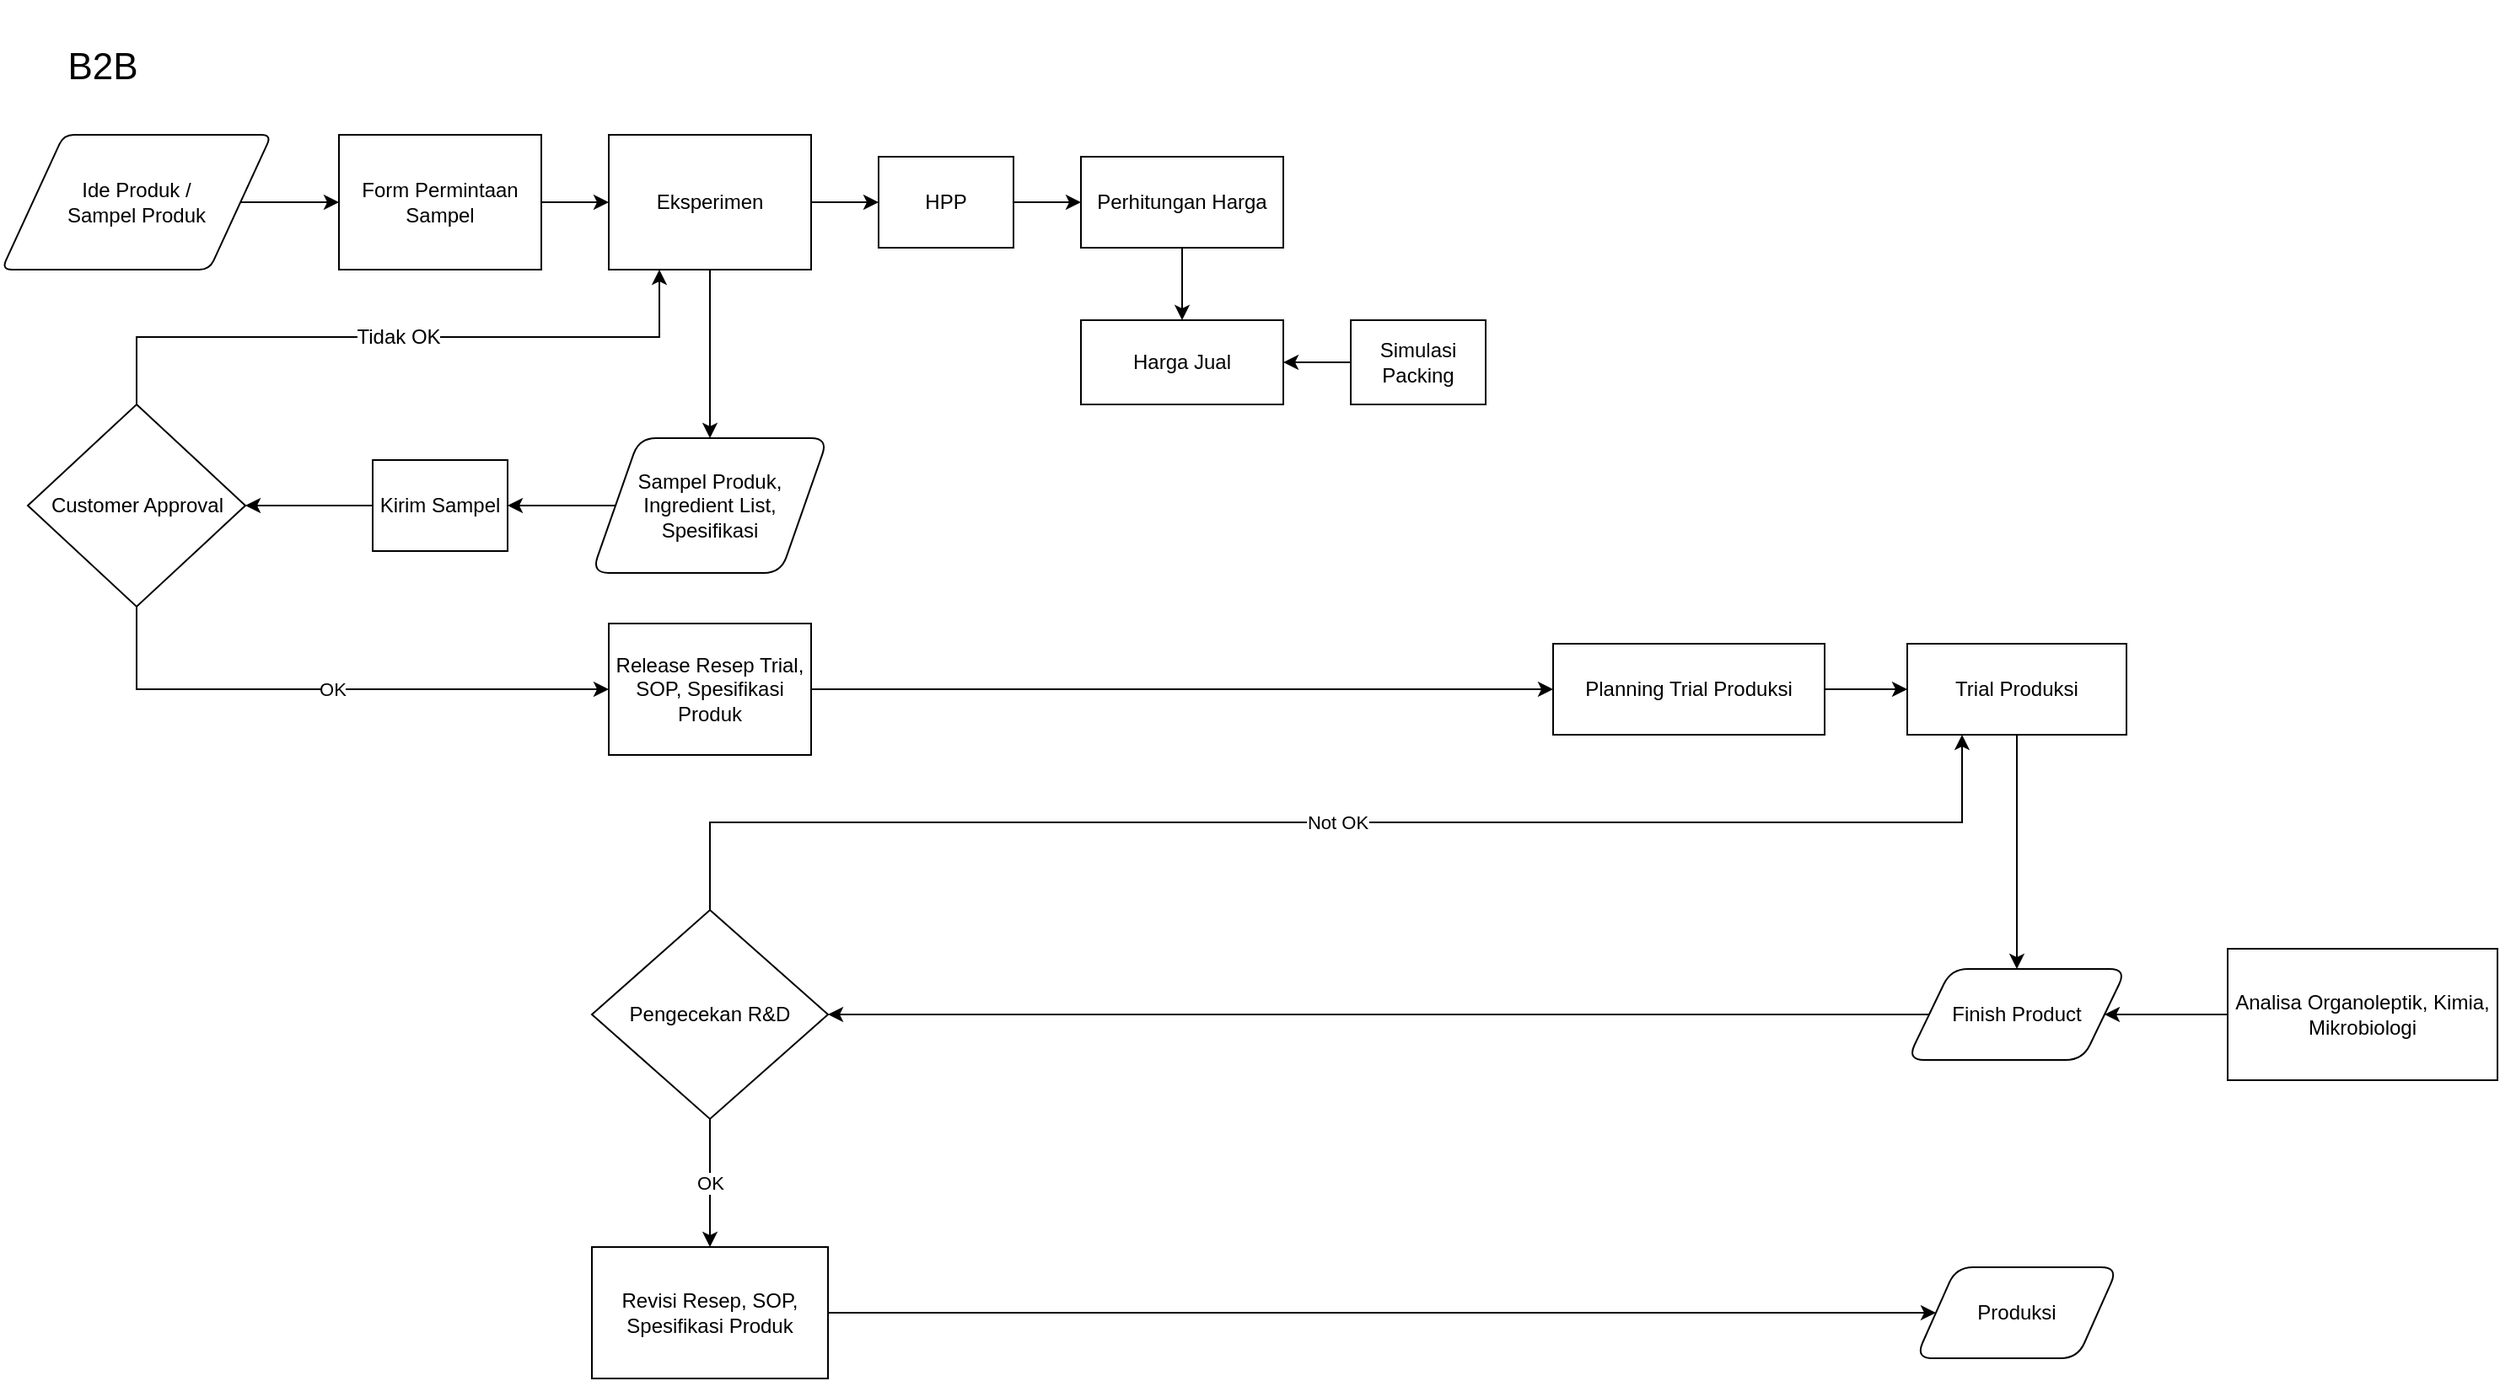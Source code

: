 <mxfile version="26.2.9" pages="2">
  <diagram name="B2B" id="JEkLsybQMh7TkXwGEb7z">
    <mxGraphModel dx="1627" dy="1158" grid="1" gridSize="10" guides="1" tooltips="1" connect="1" arrows="1" fold="1" page="1" pageScale="1" pageWidth="850" pageHeight="1100" math="0" shadow="0">
      <root>
        <mxCell id="0" />
        <mxCell id="1" parent="0" />
        <mxCell id="7P-PuD_ggh4ez_p3lZlP-15" style="edgeStyle=orthogonalEdgeStyle;rounded=0;orthogonalLoop=1;jettySize=auto;html=1;exitX=1;exitY=0.5;exitDx=0;exitDy=0;entryX=0;entryY=0.5;entryDx=0;entryDy=0;strokeWidth=1;" parent="1" source="6dXVv3c4vtzoXwTVIitz-65" target="7P-PuD_ggh4ez_p3lZlP-11" edge="1">
          <mxGeometry relative="1" as="geometry" />
        </mxCell>
        <mxCell id="6dXVv3c4vtzoXwTVIitz-65" value="Form Permintaan Sampel" style="whiteSpace=wrap;strokeWidth=1;" parent="1" vertex="1">
          <mxGeometry x="280" y="160" width="120" height="80" as="geometry" />
        </mxCell>
        <mxCell id="7P-PuD_ggh4ez_p3lZlP-19" value="" style="edgeStyle=orthogonalEdgeStyle;rounded=0;orthogonalLoop=1;jettySize=auto;html=1;strokeWidth=1;" parent="1" source="6dXVv3c4vtzoXwTVIitz-66" target="7P-PuD_ggh4ez_p3lZlP-17" edge="1">
          <mxGeometry relative="1" as="geometry" />
        </mxCell>
        <mxCell id="6dXVv3c4vtzoXwTVIitz-66" value="Sampel Produk, Ingredient List, Spesifikasi" style="shape=parallelogram;whiteSpace=wrap;strokeWidth=1;;perimeter=parallelogramPerimeter;rounded=1;" parent="1" vertex="1">
          <mxGeometry x="430" y="340" width="140" height="80" as="geometry" />
        </mxCell>
        <mxCell id="7P-PuD_ggh4ez_p3lZlP-21" value="" style="edgeStyle=orthogonalEdgeStyle;rounded=0;orthogonalLoop=1;jettySize=auto;html=1;strokeWidth=1;" parent="1" source="6dXVv3c4vtzoXwTVIitz-67" target="6dXVv3c4vtzoXwTVIitz-72" edge="1">
          <mxGeometry relative="1" as="geometry" />
        </mxCell>
        <mxCell id="6dXVv3c4vtzoXwTVIitz-67" value="HPP" style="whiteSpace=wrap;strokeWidth=1;" parent="1" vertex="1">
          <mxGeometry x="600" y="173" width="80" height="54" as="geometry" />
        </mxCell>
        <mxCell id="6dXVv3c4vtzoXwTVIitz-68" value="Customer Approval" style="rhombus;whiteSpace=wrap;strokeWidth=1;" parent="1" vertex="1">
          <mxGeometry x="95.5" y="320" width="129" height="120" as="geometry" />
        </mxCell>
        <mxCell id="7P-PuD_ggh4ez_p3lZlP-33" value="" style="edgeStyle=orthogonalEdgeStyle;rounded=0;orthogonalLoop=1;jettySize=auto;html=1;" parent="1" source="6dXVv3c4vtzoXwTVIitz-69" target="6dXVv3c4vtzoXwTVIitz-73" edge="1">
          <mxGeometry relative="1" as="geometry" />
        </mxCell>
        <mxCell id="6dXVv3c4vtzoXwTVIitz-69" value="Release Resep Trial, SOP, Spesifikasi Produk" style="whiteSpace=wrap;strokeWidth=1;" parent="1" vertex="1">
          <mxGeometry x="440" y="450" width="120" height="78" as="geometry" />
        </mxCell>
        <mxCell id="7P-PuD_ggh4ez_p3lZlP-44" style="edgeStyle=orthogonalEdgeStyle;rounded=0;orthogonalLoop=1;jettySize=auto;html=1;entryX=0;entryY=0.5;entryDx=0;entryDy=0;" parent="1" source="6dXVv3c4vtzoXwTVIitz-70" target="6dXVv3c4vtzoXwTVIitz-79" edge="1">
          <mxGeometry relative="1" as="geometry" />
        </mxCell>
        <mxCell id="6dXVv3c4vtzoXwTVIitz-70" value="Revisi Resep, SOP, Spesifikasi Produk" style="whiteSpace=wrap;strokeWidth=1;" parent="1" vertex="1">
          <mxGeometry x="430" y="820" width="140" height="78" as="geometry" />
        </mxCell>
        <mxCell id="6dXVv3c4vtzoXwTVIitz-71" value="Harga Jual" style="whiteSpace=wrap;strokeWidth=1;" parent="1" vertex="1">
          <mxGeometry x="720" y="270" width="120" height="50" as="geometry" />
        </mxCell>
        <mxCell id="7P-PuD_ggh4ez_p3lZlP-22" style="edgeStyle=orthogonalEdgeStyle;rounded=0;orthogonalLoop=1;jettySize=auto;html=1;entryX=0.5;entryY=0;entryDx=0;entryDy=0;strokeWidth=1;" parent="1" source="6dXVv3c4vtzoXwTVIitz-72" target="6dXVv3c4vtzoXwTVIitz-71" edge="1">
          <mxGeometry relative="1" as="geometry" />
        </mxCell>
        <mxCell id="6dXVv3c4vtzoXwTVIitz-72" value="Perhitungan Harga" style="whiteSpace=wrap;strokeWidth=1;" parent="1" vertex="1">
          <mxGeometry x="720" y="173" width="120" height="54" as="geometry" />
        </mxCell>
        <mxCell id="7P-PuD_ggh4ez_p3lZlP-34" value="" style="edgeStyle=orthogonalEdgeStyle;rounded=0;orthogonalLoop=1;jettySize=auto;html=1;" parent="1" source="6dXVv3c4vtzoXwTVIitz-73" target="6dXVv3c4vtzoXwTVIitz-74" edge="1">
          <mxGeometry relative="1" as="geometry" />
        </mxCell>
        <mxCell id="6dXVv3c4vtzoXwTVIitz-73" value="Planning Trial Produksi" style="whiteSpace=wrap;strokeWidth=1;" parent="1" vertex="1">
          <mxGeometry x="1000" y="462" width="161" height="54" as="geometry" />
        </mxCell>
        <mxCell id="7P-PuD_ggh4ez_p3lZlP-36" value="" style="edgeStyle=orthogonalEdgeStyle;rounded=0;orthogonalLoop=1;jettySize=auto;html=1;" parent="1" source="6dXVv3c4vtzoXwTVIitz-74" target="6dXVv3c4vtzoXwTVIitz-76" edge="1">
          <mxGeometry relative="1" as="geometry" />
        </mxCell>
        <mxCell id="6dXVv3c4vtzoXwTVIitz-74" value="Trial Produksi" style="whiteSpace=wrap;strokeWidth=1;" parent="1" vertex="1">
          <mxGeometry x="1210" y="462" width="130" height="54" as="geometry" />
        </mxCell>
        <mxCell id="7P-PuD_ggh4ez_p3lZlP-23" value="" style="edgeStyle=orthogonalEdgeStyle;rounded=0;orthogonalLoop=1;jettySize=auto;html=1;strokeWidth=1;" parent="1" source="6dXVv3c4vtzoXwTVIitz-75" target="6dXVv3c4vtzoXwTVIitz-71" edge="1">
          <mxGeometry relative="1" as="geometry" />
        </mxCell>
        <mxCell id="6dXVv3c4vtzoXwTVIitz-75" value="Simulasi Packing" style="whiteSpace=wrap;strokeWidth=1;" parent="1" vertex="1">
          <mxGeometry x="880" y="270" width="80" height="50" as="geometry" />
        </mxCell>
        <mxCell id="7P-PuD_ggh4ez_p3lZlP-38" style="edgeStyle=orthogonalEdgeStyle;rounded=0;orthogonalLoop=1;jettySize=auto;html=1;exitX=0;exitY=0.5;exitDx=0;exitDy=0;entryX=1;entryY=0.5;entryDx=0;entryDy=0;" parent="1" source="6dXVv3c4vtzoXwTVIitz-76" target="6dXVv3c4vtzoXwTVIitz-77" edge="1">
          <mxGeometry relative="1" as="geometry" />
        </mxCell>
        <mxCell id="6dXVv3c4vtzoXwTVIitz-76" value="Finish Product" style="shape=parallelogram;whiteSpace=wrap;strokeWidth=1;;perimeter=parallelogramPerimeter;rounded=1;" parent="1" vertex="1">
          <mxGeometry x="1210" y="655" width="130" height="54" as="geometry" />
        </mxCell>
        <mxCell id="6dXVv3c4vtzoXwTVIitz-77" value="Pengecekan R&amp;D" style="rhombus;whiteSpace=wrap;strokeWidth=1;" parent="1" vertex="1">
          <mxGeometry x="430" y="620" width="140" height="124" as="geometry" />
        </mxCell>
        <mxCell id="7P-PuD_ggh4ez_p3lZlP-37" style="edgeStyle=orthogonalEdgeStyle;rounded=0;orthogonalLoop=1;jettySize=auto;html=1;entryX=1;entryY=0.5;entryDx=0;entryDy=0;" parent="1" source="6dXVv3c4vtzoXwTVIitz-78" target="6dXVv3c4vtzoXwTVIitz-76" edge="1">
          <mxGeometry relative="1" as="geometry" />
        </mxCell>
        <mxCell id="6dXVv3c4vtzoXwTVIitz-78" value="Analisa Organoleptik, Kimia, Mikrobiologi" style="whiteSpace=wrap;strokeWidth=1;" parent="1" vertex="1">
          <mxGeometry x="1400" y="643" width="160" height="78" as="geometry" />
        </mxCell>
        <mxCell id="6dXVv3c4vtzoXwTVIitz-79" value="Produksi" style="shape=parallelogram;whiteSpace=wrap;strokeWidth=1;;perimeter=parallelogramPerimeter;rounded=1;" parent="1" vertex="1">
          <mxGeometry x="1215" y="832" width="120" height="54" as="geometry" />
        </mxCell>
        <mxCell id="7P-PuD_ggh4ez_p3lZlP-9" value="&lt;font style=&quot;font-size: 22px;&quot;&gt;B2B&lt;/font&gt;" style="text;html=1;align=center;verticalAlign=middle;whiteSpace=wrap;rounded=0;strokeWidth=1;" parent="1" vertex="1">
          <mxGeometry x="80" y="80" width="120" height="80" as="geometry" />
        </mxCell>
        <mxCell id="7P-PuD_ggh4ez_p3lZlP-16" style="edgeStyle=orthogonalEdgeStyle;rounded=0;orthogonalLoop=1;jettySize=auto;html=1;exitX=1;exitY=0.5;exitDx=0;exitDy=0;entryX=0;entryY=0.5;entryDx=0;entryDy=0;strokeWidth=1;" parent="1" source="7P-PuD_ggh4ez_p3lZlP-11" target="6dXVv3c4vtzoXwTVIitz-67" edge="1">
          <mxGeometry relative="1" as="geometry" />
        </mxCell>
        <mxCell id="7P-PuD_ggh4ez_p3lZlP-18" value="" style="edgeStyle=orthogonalEdgeStyle;rounded=0;orthogonalLoop=1;jettySize=auto;html=1;strokeWidth=1;" parent="1" source="7P-PuD_ggh4ez_p3lZlP-11" target="6dXVv3c4vtzoXwTVIitz-66" edge="1">
          <mxGeometry relative="1" as="geometry" />
        </mxCell>
        <mxCell id="7P-PuD_ggh4ez_p3lZlP-11" value="Eksperimen" style="whiteSpace=wrap;strokeWidth=1;" parent="1" vertex="1">
          <mxGeometry x="440" y="160" width="120" height="80" as="geometry" />
        </mxCell>
        <mxCell id="7P-PuD_ggh4ez_p3lZlP-14" style="edgeStyle=orthogonalEdgeStyle;rounded=0;orthogonalLoop=1;jettySize=auto;html=1;exitX=1;exitY=0.5;exitDx=0;exitDy=0;entryX=0;entryY=0.5;entryDx=0;entryDy=0;strokeWidth=1;" parent="1" source="7P-PuD_ggh4ez_p3lZlP-13" target="6dXVv3c4vtzoXwTVIitz-65" edge="1">
          <mxGeometry relative="1" as="geometry" />
        </mxCell>
        <mxCell id="7P-PuD_ggh4ez_p3lZlP-13" value="Ide Produk /&lt;br style=&quot;padding: 0px; margin: 0px;&quot;&gt;Sampel Produk" style="shape=parallelogram;html=1;strokeWidth=1;perimeter=parallelogramPerimeter;whiteSpace=wrap;rounded=1;arcSize=12;size=0.23;" parent="1" vertex="1">
          <mxGeometry x="80" y="160" width="160" height="80" as="geometry" />
        </mxCell>
        <mxCell id="7P-PuD_ggh4ez_p3lZlP-25" value="" style="edgeStyle=orthogonalEdgeStyle;rounded=0;orthogonalLoop=1;jettySize=auto;html=1;strokeWidth=1;" parent="1" source="7P-PuD_ggh4ez_p3lZlP-17" target="6dXVv3c4vtzoXwTVIitz-68" edge="1">
          <mxGeometry relative="1" as="geometry" />
        </mxCell>
        <mxCell id="7P-PuD_ggh4ez_p3lZlP-17" value="Kirim Sampel" style="whiteSpace=wrap;strokeWidth=1;" parent="1" vertex="1">
          <mxGeometry x="300" y="353" width="80" height="54" as="geometry" />
        </mxCell>
        <mxCell id="7P-PuD_ggh4ez_p3lZlP-27" value="" style="endArrow=classic;html=1;rounded=0;exitX=0.5;exitY=0;exitDx=0;exitDy=0;entryX=0.25;entryY=1;entryDx=0;entryDy=0;edgeStyle=orthogonalEdgeStyle;" parent="1" source="6dXVv3c4vtzoXwTVIitz-68" target="7P-PuD_ggh4ez_p3lZlP-11" edge="1">
          <mxGeometry relative="1" as="geometry">
            <mxPoint x="340" y="420" as="sourcePoint" />
            <mxPoint x="440" y="420" as="targetPoint" />
          </mxGeometry>
        </mxCell>
        <mxCell id="7P-PuD_ggh4ez_p3lZlP-28" value="&lt;font style=&quot;font-size: 12px;&quot;&gt;Tidak OK&lt;/font&gt;" style="edgeLabel;resizable=0;html=1;;align=center;verticalAlign=middle;" parent="7P-PuD_ggh4ez_p3lZlP-27" connectable="0" vertex="1">
          <mxGeometry relative="1" as="geometry" />
        </mxCell>
        <mxCell id="7P-PuD_ggh4ez_p3lZlP-31" value="" style="endArrow=classic;html=1;rounded=0;exitX=0.5;exitY=1;exitDx=0;exitDy=0;entryX=0;entryY=0.5;entryDx=0;entryDy=0;edgeStyle=orthogonalEdgeStyle;" parent="1" source="6dXVv3c4vtzoXwTVIitz-68" target="6dXVv3c4vtzoXwTVIitz-69" edge="1">
          <mxGeometry relative="1" as="geometry">
            <mxPoint x="240" y="520" as="sourcePoint" />
            <mxPoint x="340" y="520" as="targetPoint" />
          </mxGeometry>
        </mxCell>
        <mxCell id="7P-PuD_ggh4ez_p3lZlP-32" value="OK" style="edgeLabel;resizable=0;html=1;;align=center;verticalAlign=middle;" parent="7P-PuD_ggh4ez_p3lZlP-31" connectable="0" vertex="1">
          <mxGeometry relative="1" as="geometry" />
        </mxCell>
        <mxCell id="7P-PuD_ggh4ez_p3lZlP-40" value="" style="endArrow=classic;html=1;rounded=0;exitX=0.5;exitY=0;exitDx=0;exitDy=0;entryX=0.25;entryY=1;entryDx=0;entryDy=0;edgeStyle=orthogonalEdgeStyle;" parent="1" source="6dXVv3c4vtzoXwTVIitz-77" target="6dXVv3c4vtzoXwTVIitz-74" edge="1">
          <mxGeometry relative="1" as="geometry">
            <mxPoint x="520" y="639" as="sourcePoint" />
            <mxPoint x="620" y="639" as="targetPoint" />
          </mxGeometry>
        </mxCell>
        <mxCell id="7P-PuD_ggh4ez_p3lZlP-41" value="Not OK" style="edgeLabel;resizable=0;html=1;;align=center;verticalAlign=middle;" parent="7P-PuD_ggh4ez_p3lZlP-40" connectable="0" vertex="1">
          <mxGeometry relative="1" as="geometry" />
        </mxCell>
        <mxCell id="7P-PuD_ggh4ez_p3lZlP-42" value="" style="endArrow=classic;html=1;rounded=0;exitX=0.5;exitY=1;exitDx=0;exitDy=0;entryX=0.5;entryY=0;entryDx=0;entryDy=0;edgeStyle=orthogonalEdgeStyle;" parent="1" source="6dXVv3c4vtzoXwTVIitz-77" target="6dXVv3c4vtzoXwTVIitz-70" edge="1">
          <mxGeometry relative="1" as="geometry">
            <mxPoint x="510" y="630" as="sourcePoint" />
            <mxPoint x="892" y="526" as="targetPoint" />
          </mxGeometry>
        </mxCell>
        <mxCell id="7P-PuD_ggh4ez_p3lZlP-43" value="OK" style="edgeLabel;resizable=0;html=1;;align=center;verticalAlign=middle;" parent="7P-PuD_ggh4ez_p3lZlP-42" connectable="0" vertex="1">
          <mxGeometry relative="1" as="geometry" />
        </mxCell>
      </root>
    </mxGraphModel>
  </diagram>
  <diagram id="kRa8trD-v3fmMsIPlbA_" name="Retail">
    <mxGraphModel dx="1252" dy="1991" grid="1" gridSize="10" guides="1" tooltips="1" connect="1" arrows="1" fold="1" page="1" pageScale="1" pageWidth="850" pageHeight="1100" math="0" shadow="0">
      <root>
        <mxCell id="0" />
        <mxCell id="1" parent="0" />
        <mxCell id="4vFQ3Yj_bcNBiSL9R1Zc-2" style="edgeStyle=orthogonalEdgeStyle;rounded=0;orthogonalLoop=1;jettySize=auto;html=1;exitX=1;exitY=0.5;exitDx=0;exitDy=0;entryX=0.5;entryY=0;entryDx=0;entryDy=0;" parent="1" source="PY8R-ZKz-KD9S2yWT6X2-1" target="PY8R-ZKz-KD9S2yWT6X2-3" edge="1">
          <mxGeometry relative="1" as="geometry" />
        </mxCell>
        <mxCell id="PY8R-ZKz-KD9S2yWT6X2-1" value="Ide Produk" style="shape=parallelogram;whiteSpace=wrap;strokeWidth=1;;perimeter=parallelogramPerimeter;rounded=1;" parent="1" vertex="1">
          <mxGeometry x="20" y="40" width="140" height="60" as="geometry" />
        </mxCell>
        <mxCell id="4vFQ3Yj_bcNBiSL9R1Zc-3" style="edgeStyle=orthogonalEdgeStyle;rounded=0;orthogonalLoop=1;jettySize=auto;html=1;exitX=1;exitY=0.5;exitDx=0;exitDy=0;entryX=0;entryY=0.5;entryDx=0;entryDy=0;" parent="1" source="PY8R-ZKz-KD9S2yWT6X2-2" target="PY8R-ZKz-KD9S2yWT6X2-3" edge="1">
          <mxGeometry relative="1" as="geometry" />
        </mxCell>
        <mxCell id="PY8R-ZKz-KD9S2yWT6X2-2" value="Ide Produk, Nama Kompetitor, Target Harga" style="whiteSpace=wrap;strokeWidth=1;" parent="1" vertex="1">
          <mxGeometry x="160" y="120" width="140" height="80" as="geometry" />
        </mxCell>
        <mxCell id="4vFQ3Yj_bcNBiSL9R1Zc-4" value="" style="edgeStyle=orthogonalEdgeStyle;rounded=0;orthogonalLoop=1;jettySize=auto;html=1;" parent="1" source="PY8R-ZKz-KD9S2yWT6X2-3" target="PY8R-ZKz-KD9S2yWT6X2-4" edge="1">
          <mxGeometry relative="1" as="geometry" />
        </mxCell>
        <mxCell id="PY8R-ZKz-KD9S2yWT6X2-3" value="Eksperimen" style="whiteSpace=wrap;strokeWidth=1;" parent="1" vertex="1">
          <mxGeometry x="360" y="130" width="130" height="60" as="geometry" />
        </mxCell>
        <mxCell id="2B4umqTqCLnp9eJ6xt5X-3" value="" style="edgeStyle=orthogonalEdgeStyle;rounded=0;orthogonalLoop=1;jettySize=auto;html=1;" parent="1" source="PY8R-ZKz-KD9S2yWT6X2-4" target="PY8R-ZKz-KD9S2yWT6X2-5" edge="1">
          <mxGeometry relative="1" as="geometry" />
        </mxCell>
        <mxCell id="PY8R-ZKz-KD9S2yWT6X2-4" value="Sampel" style="shape=parallelogram;whiteSpace=wrap;strokeWidth=1;;perimeter=parallelogramPerimeter;rounded=1;" parent="1" vertex="1">
          <mxGeometry x="370" y="221" width="110" height="50" as="geometry" />
        </mxCell>
        <mxCell id="PY8R-ZKz-KD9S2yWT6X2-5" value="Panel Test R&amp;D" style="rhombus;whiteSpace=wrap;strokeWidth=1;" parent="1" vertex="1">
          <mxGeometry x="372" y="300" width="107" height="100" as="geometry" />
        </mxCell>
        <mxCell id="2B4umqTqCLnp9eJ6xt5X-28" style="edgeStyle=orthogonalEdgeStyle;rounded=0;orthogonalLoop=1;jettySize=auto;html=1;exitX=1;exitY=0.5;exitDx=0;exitDy=0;entryX=0;entryY=0.5;entryDx=0;entryDy=0;" parent="1" source="PY8R-ZKz-KD9S2yWT6X2-6" target="PY8R-ZKz-KD9S2yWT6X2-10" edge="1">
          <mxGeometry relative="1" as="geometry" />
        </mxCell>
        <mxCell id="PY8R-ZKz-KD9S2yWT6X2-6" value="Release Resep Trial, SOP, Spesifikasi Produk" style="whiteSpace=wrap;strokeWidth=1;" parent="1" vertex="1">
          <mxGeometry x="355.75" y="1140" width="149.5" height="78" as="geometry" />
        </mxCell>
        <mxCell id="PY8R-ZKz-KD9S2yWT6X2-7" value="Harga Jual" style="shape=parallelogram;whiteSpace=wrap;strokeWidth=1;;perimeter=parallelogramPerimeter;rounded=1;" parent="1" vertex="1">
          <mxGeometry x="547" y="1240" width="136" height="54" as="geometry" />
        </mxCell>
        <mxCell id="2B4umqTqCLnp9eJ6xt5X-41" style="edgeStyle=orthogonalEdgeStyle;rounded=0;orthogonalLoop=1;jettySize=auto;html=1;exitX=1;exitY=0.5;exitDx=0;exitDy=0;entryX=0;entryY=0.5;entryDx=0;entryDy=0;" parent="1" source="PY8R-ZKz-KD9S2yWT6X2-8" target="PY8R-ZKz-KD9S2yWT6X2-16" edge="1">
          <mxGeometry relative="1" as="geometry" />
        </mxCell>
        <mxCell id="PY8R-ZKz-KD9S2yWT6X2-8" value="Revisi Resep, SOP, Spesifikasi Produk" style="whiteSpace=wrap;strokeWidth=1;" parent="1" vertex="1">
          <mxGeometry x="320.5" y="1510" width="220" height="70" as="geometry" />
        </mxCell>
        <mxCell id="2B4umqTqCLnp9eJ6xt5X-25" value="" style="edgeStyle=orthogonalEdgeStyle;rounded=0;orthogonalLoop=1;jettySize=auto;html=1;" parent="1" source="PY8R-ZKz-KD9S2yWT6X2-9" target="PY8R-ZKz-KD9S2yWT6X2-7" edge="1">
          <mxGeometry relative="1" as="geometry" />
        </mxCell>
        <mxCell id="PY8R-ZKz-KD9S2yWT6X2-9" value="Perhitungan Harga" style="whiteSpace=wrap;strokeWidth=1;" parent="1" vertex="1">
          <mxGeometry x="550" y="1043" width="130" height="60" as="geometry" />
        </mxCell>
        <mxCell id="2B4umqTqCLnp9eJ6xt5X-29" style="edgeStyle=orthogonalEdgeStyle;rounded=0;orthogonalLoop=1;jettySize=auto;html=1;exitX=1;exitY=0.5;exitDx=0;exitDy=0;entryX=0;entryY=0.5;entryDx=0;entryDy=0;" parent="1" source="PY8R-ZKz-KD9S2yWT6X2-10" target="PY8R-ZKz-KD9S2yWT6X2-11" edge="1">
          <mxGeometry relative="1" as="geometry" />
        </mxCell>
        <mxCell id="PY8R-ZKz-KD9S2yWT6X2-10" value="Planning Trial Produksi" style="whiteSpace=wrap;strokeWidth=1;" parent="1" vertex="1">
          <mxGeometry x="768.5" y="1149" width="120" height="60" as="geometry" />
        </mxCell>
        <mxCell id="2B4umqTqCLnp9eJ6xt5X-30" style="edgeStyle=orthogonalEdgeStyle;rounded=0;orthogonalLoop=1;jettySize=auto;html=1;exitX=0.5;exitY=1;exitDx=0;exitDy=0;entryX=0.5;entryY=0;entryDx=0;entryDy=0;" parent="1" source="PY8R-ZKz-KD9S2yWT6X2-11" target="PY8R-ZKz-KD9S2yWT6X2-13" edge="1">
          <mxGeometry relative="1" as="geometry" />
        </mxCell>
        <mxCell id="PY8R-ZKz-KD9S2yWT6X2-11" value="Trial Produksi" style="whiteSpace=wrap;strokeWidth=1;" parent="1" vertex="1">
          <mxGeometry x="955.5" y="1149" width="150" height="60" as="geometry" />
        </mxCell>
        <mxCell id="2B4umqTqCLnp9eJ6xt5X-26" style="edgeStyle=orthogonalEdgeStyle;rounded=0;orthogonalLoop=1;jettySize=auto;html=1;entryX=1;entryY=0.5;entryDx=0;entryDy=0;" parent="1" source="PY8R-ZKz-KD9S2yWT6X2-12" target="PY8R-ZKz-KD9S2yWT6X2-7" edge="1">
          <mxGeometry relative="1" as="geometry" />
        </mxCell>
        <mxCell id="PY8R-ZKz-KD9S2yWT6X2-12" value="Simulasi Packing" style="whiteSpace=wrap;strokeWidth=1;" parent="1" vertex="1">
          <mxGeometry x="760" y="1240" width="137" height="54" as="geometry" />
        </mxCell>
        <mxCell id="2B4umqTqCLnp9eJ6xt5X-31" style="edgeStyle=orthogonalEdgeStyle;rounded=0;orthogonalLoop=1;jettySize=auto;html=1;exitX=0;exitY=0.5;exitDx=0;exitDy=0;entryX=1;entryY=0.5;entryDx=0;entryDy=0;" parent="1" source="PY8R-ZKz-KD9S2yWT6X2-13" target="PY8R-ZKz-KD9S2yWT6X2-14" edge="1">
          <mxGeometry relative="1" as="geometry" />
        </mxCell>
        <mxCell id="PY8R-ZKz-KD9S2yWT6X2-13" value="Finish Product" style="shape=parallelogram;whiteSpace=wrap;strokeWidth=1;;perimeter=parallelogramPerimeter;rounded=1;" parent="1" vertex="1">
          <mxGeometry x="950" y="1373" width="161" height="54" as="geometry" />
        </mxCell>
        <mxCell id="PY8R-ZKz-KD9S2yWT6X2-14" value="Pengecekan R&amp;D" style="rhombus;whiteSpace=wrap;strokeWidth=1;" parent="1" vertex="1">
          <mxGeometry x="340.5" y="1340" width="180" height="120" as="geometry" />
        </mxCell>
        <mxCell id="PY8R-ZKz-KD9S2yWT6X2-15" value="Analisa SH Internal" style="whiteSpace=wrap;strokeWidth=1;" parent="1" vertex="1">
          <mxGeometry x="320.5" y="1610" width="220" height="70" as="geometry" />
        </mxCell>
        <mxCell id="2B4umqTqCLnp9eJ6xt5X-38" style="edgeStyle=orthogonalEdgeStyle;rounded=0;orthogonalLoop=1;jettySize=auto;html=1;exitX=0.5;exitY=1;exitDx=0;exitDy=0;entryX=1;entryY=0.5;entryDx=0;entryDy=0;" parent="1" source="PY8R-ZKz-KD9S2yWT6X2-16" target="PY8R-ZKz-KD9S2yWT6X2-15" edge="1">
          <mxGeometry relative="1" as="geometry" />
        </mxCell>
        <mxCell id="2B4umqTqCLnp9eJ6xt5X-39" style="edgeStyle=orthogonalEdgeStyle;rounded=0;orthogonalLoop=1;jettySize=auto;html=1;exitX=0.5;exitY=1;exitDx=0;exitDy=0;entryX=0;entryY=0.5;entryDx=0;entryDy=0;" parent="1" source="PY8R-ZKz-KD9S2yWT6X2-16" target="PY8R-ZKz-KD9S2yWT6X2-22" edge="1">
          <mxGeometry relative="1" as="geometry" />
        </mxCell>
        <mxCell id="2B4umqTqCLnp9eJ6xt5X-40" style="edgeStyle=orthogonalEdgeStyle;rounded=0;orthogonalLoop=1;jettySize=auto;html=1;exitX=1;exitY=0.5;exitDx=0;exitDy=0;entryX=0;entryY=0.5;entryDx=0;entryDy=0;" parent="1" source="PY8R-ZKz-KD9S2yWT6X2-16" target="PY8R-ZKz-KD9S2yWT6X2-23" edge="1">
          <mxGeometry relative="1" as="geometry" />
        </mxCell>
        <mxCell id="PY8R-ZKz-KD9S2yWT6X2-16" value="Produksi" style="shape=parallelogram;whiteSpace=wrap;strokeWidth=1;;perimeter=parallelogramPerimeter;rounded=1;" parent="1" vertex="1">
          <mxGeometry x="970.5" y="1518" width="120" height="54" as="geometry" />
        </mxCell>
        <mxCell id="2B4umqTqCLnp9eJ6xt5X-9" style="edgeStyle=orthogonalEdgeStyle;rounded=0;orthogonalLoop=1;jettySize=auto;html=1;entryX=0.5;entryY=0;entryDx=0;entryDy=0;" parent="1" source="PY8R-ZKz-KD9S2yWT6X2-17" target="2B4umqTqCLnp9eJ6xt5X-5" edge="1">
          <mxGeometry relative="1" as="geometry" />
        </mxCell>
        <mxCell id="PY8R-ZKz-KD9S2yWT6X2-17" value="Perbanyakan Sampel untuk" style="shape=hexagon;perimeter=hexagonPerimeter2;whiteSpace=wrap;html=1;fixedSize=1;" parent="1" vertex="1">
          <mxGeometry x="340.5" y="440" width="170" height="42" as="geometry" />
        </mxCell>
        <mxCell id="2B4umqTqCLnp9eJ6xt5X-18" style="edgeStyle=orthogonalEdgeStyle;rounded=0;orthogonalLoop=1;jettySize=auto;html=1;entryX=0;entryY=0.5;entryDx=0;entryDy=0;" parent="1" source="PY8R-ZKz-KD9S2yWT6X2-18" target="2B4umqTqCLnp9eJ6xt5X-16" edge="1">
          <mxGeometry relative="1" as="geometry" />
        </mxCell>
        <mxCell id="2B4umqTqCLnp9eJ6xt5X-20" style="edgeStyle=orthogonalEdgeStyle;rounded=0;orthogonalLoop=1;jettySize=auto;html=1;exitX=0.5;exitY=1;exitDx=0;exitDy=0;entryX=0.5;entryY=0;entryDx=0;entryDy=0;" parent="1" source="PY8R-ZKz-KD9S2yWT6X2-18" target="2B4umqTqCLnp9eJ6xt5X-19" edge="1">
          <mxGeometry relative="1" as="geometry" />
        </mxCell>
        <mxCell id="PY8R-ZKz-KD9S2yWT6X2-18" value="Submit Ingredient List dan Dokumen Pendukung" style="whiteSpace=wrap;strokeWidth=1;" parent="1" vertex="1">
          <mxGeometry x="340" y="690" width="170" height="80" as="geometry" />
        </mxCell>
        <mxCell id="2B4umqTqCLnp9eJ6xt5X-24" value="" style="edgeStyle=orthogonalEdgeStyle;rounded=0;orthogonalLoop=1;jettySize=auto;html=1;" parent="1" source="PY8R-ZKz-KD9S2yWT6X2-19" target="PY8R-ZKz-KD9S2yWT6X2-9" edge="1">
          <mxGeometry relative="1" as="geometry" />
        </mxCell>
        <mxCell id="2B4umqTqCLnp9eJ6xt5X-27" style="edgeStyle=orthogonalEdgeStyle;rounded=0;orthogonalLoop=1;jettySize=auto;html=1;entryX=0.5;entryY=0;entryDx=0;entryDy=0;" parent="1" source="PY8R-ZKz-KD9S2yWT6X2-19" target="PY8R-ZKz-KD9S2yWT6X2-6" edge="1">
          <mxGeometry relative="1" as="geometry" />
        </mxCell>
        <mxCell id="PY8R-ZKz-KD9S2yWT6X2-19" value="Submit HPP" style="whiteSpace=wrap;strokeWidth=1;" parent="1" vertex="1">
          <mxGeometry x="370" y="1046" width="121" height="54" as="geometry" />
        </mxCell>
        <mxCell id="PY8R-ZKz-KD9S2yWT6X2-22" value="Analisa SH Mbrio" style="whiteSpace=wrap;strokeWidth=1;" parent="1" vertex="1">
          <mxGeometry x="1167.5" y="1618" width="130" height="54" as="geometry" />
        </mxCell>
        <mxCell id="PY8R-ZKz-KD9S2yWT6X2-23" value="Analisa Organoleptik, Kimia dan Mikrobiologi" style="whiteSpace=wrap;strokeWidth=1;" parent="1" vertex="1">
          <mxGeometry x="1160" y="1518" width="145" height="54" as="geometry" />
        </mxCell>
        <mxCell id="2B4umqTqCLnp9eJ6xt5X-22" style="edgeStyle=orthogonalEdgeStyle;rounded=0;orthogonalLoop=1;jettySize=auto;html=1;entryX=0;entryY=0.5;entryDx=0;entryDy=0;" parent="1" source="PY8R-ZKz-KD9S2yWT6X2-24" target="PY8R-ZKz-KD9S2yWT6X2-25" edge="1">
          <mxGeometry relative="1" as="geometry" />
        </mxCell>
        <mxCell id="PY8R-ZKz-KD9S2yWT6X2-24" value="Persiapan Foto Produk" style="shape=hexagon;perimeter=hexagonPerimeter2;whiteSpace=wrap;html=1;fixedSize=1;" parent="1" vertex="1">
          <mxGeometry x="350.5" y="930" width="160" height="70" as="geometry" />
        </mxCell>
        <mxCell id="2B4umqTqCLnp9eJ6xt5X-23" style="edgeStyle=orthogonalEdgeStyle;rounded=0;orthogonalLoop=1;jettySize=auto;html=1;exitX=1;exitY=0.5;exitDx=0;exitDy=0;entryX=0.5;entryY=1;entryDx=0;entryDy=0;" parent="1" source="PY8R-ZKz-KD9S2yWT6X2-25" target="2B4umqTqCLnp9eJ6xt5X-19" edge="1">
          <mxGeometry relative="1" as="geometry" />
        </mxCell>
        <mxCell id="PY8R-ZKz-KD9S2yWT6X2-25" value="Foto Produk dan Desain Packaging" style="whiteSpace=wrap;strokeWidth=1;" parent="1" vertex="1">
          <mxGeometry x="680" y="925" width="120" height="80" as="geometry" />
        </mxCell>
        <mxCell id="Z4BoJ_7eN54kK6_HwAQs-1" value="&lt;font style=&quot;font-size: 22px;&quot;&gt;Retail&lt;/font&gt;" style="text;html=1;align=center;verticalAlign=middle;whiteSpace=wrap;rounded=0;strokeWidth=1;" parent="1" vertex="1">
          <mxGeometry y="-80" width="120" height="80" as="geometry" />
        </mxCell>
        <mxCell id="2B4umqTqCLnp9eJ6xt5X-1" value="" style="endArrow=classic;html=1;rounded=0;exitX=0;exitY=0.5;exitDx=0;exitDy=0;entryX=0;entryY=0.5;entryDx=0;entryDy=0;edgeStyle=orthogonalEdgeStyle;" parent="1" source="PY8R-ZKz-KD9S2yWT6X2-5" target="PY8R-ZKz-KD9S2yWT6X2-3" edge="1">
          <mxGeometry relative="1" as="geometry">
            <mxPoint x="290" y="320" as="sourcePoint" />
            <mxPoint x="390" y="320" as="targetPoint" />
            <Array as="points">
              <mxPoint x="330" y="350" />
              <mxPoint x="330" y="160" />
            </Array>
          </mxGeometry>
        </mxCell>
        <mxCell id="2B4umqTqCLnp9eJ6xt5X-2" value="Tidak OK" style="edgeLabel;resizable=0;html=1;;align=center;verticalAlign=middle;" parent="2B4umqTqCLnp9eJ6xt5X-1" connectable="0" vertex="1">
          <mxGeometry relative="1" as="geometry" />
        </mxCell>
        <mxCell id="2B4umqTqCLnp9eJ6xt5X-5" value="Panel Test Kantor/Marketing/Manajemen" style="rhombus;whiteSpace=wrap;strokeWidth=1;" parent="1" vertex="1">
          <mxGeometry x="320" y="510" width="210" height="130" as="geometry" />
        </mxCell>
        <mxCell id="2B4umqTqCLnp9eJ6xt5X-7" value="" style="endArrow=classic;html=1;rounded=0;exitX=0.5;exitY=1;exitDx=0;exitDy=0;entryX=0.5;entryY=0;entryDx=0;entryDy=0;" parent="1" source="PY8R-ZKz-KD9S2yWT6X2-5" target="PY8R-ZKz-KD9S2yWT6X2-17" edge="1">
          <mxGeometry relative="1" as="geometry">
            <mxPoint x="330" y="420" as="sourcePoint" />
            <mxPoint x="430" y="420" as="targetPoint" />
          </mxGeometry>
        </mxCell>
        <mxCell id="2B4umqTqCLnp9eJ6xt5X-8" value="OK" style="edgeLabel;resizable=0;html=1;;align=center;verticalAlign=middle;" parent="2B4umqTqCLnp9eJ6xt5X-7" connectable="0" vertex="1">
          <mxGeometry relative="1" as="geometry" />
        </mxCell>
        <mxCell id="2B4umqTqCLnp9eJ6xt5X-10" value="" style="endArrow=classic;html=1;rounded=0;exitX=1;exitY=0.5;exitDx=0;exitDy=0;entryX=1;entryY=0.5;entryDx=0;entryDy=0;edgeStyle=orthogonalEdgeStyle;" parent="1" source="2B4umqTqCLnp9eJ6xt5X-5" target="PY8R-ZKz-KD9S2yWT6X2-3" edge="1">
          <mxGeometry relative="1" as="geometry">
            <mxPoint x="592" y="390" as="sourcePoint" />
            <mxPoint x="580" y="200" as="targetPoint" />
            <Array as="points">
              <mxPoint x="590" y="575" />
              <mxPoint x="590" y="160" />
            </Array>
          </mxGeometry>
        </mxCell>
        <mxCell id="2B4umqTqCLnp9eJ6xt5X-11" value="Tidak OK" style="edgeLabel;resizable=0;html=1;;align=center;verticalAlign=middle;" parent="2B4umqTqCLnp9eJ6xt5X-10" connectable="0" vertex="1">
          <mxGeometry relative="1" as="geometry" />
        </mxCell>
        <mxCell id="2B4umqTqCLnp9eJ6xt5X-14" value="" style="endArrow=classic;html=1;rounded=0;entryX=0.5;entryY=0;entryDx=0;entryDy=0;exitX=0.5;exitY=1;exitDx=0;exitDy=0;" parent="1" source="2B4umqTqCLnp9eJ6xt5X-5" target="PY8R-ZKz-KD9S2yWT6X2-18" edge="1">
          <mxGeometry relative="1" as="geometry">
            <mxPoint x="450" y="660" as="sourcePoint" />
            <mxPoint x="425" y="660" as="targetPoint" />
          </mxGeometry>
        </mxCell>
        <mxCell id="2B4umqTqCLnp9eJ6xt5X-15" value="OK" style="edgeLabel;resizable=0;html=1;;align=center;verticalAlign=middle;" parent="2B4umqTqCLnp9eJ6xt5X-14" connectable="0" vertex="1">
          <mxGeometry relative="1" as="geometry" />
        </mxCell>
        <mxCell id="2B4umqTqCLnp9eJ6xt5X-16" value="Pengajuan Halal" style="whiteSpace=wrap;strokeWidth=1;" parent="1" vertex="1">
          <mxGeometry x="790" y="700" width="170" height="60" as="geometry" />
        </mxCell>
        <mxCell id="2B4umqTqCLnp9eJ6xt5X-21" style="edgeStyle=orthogonalEdgeStyle;rounded=0;orthogonalLoop=1;jettySize=auto;html=1;exitX=1;exitY=0.5;exitDx=0;exitDy=0;entryX=0;entryY=0.5;entryDx=0;entryDy=0;" parent="1" source="2B4umqTqCLnp9eJ6xt5X-17" target="2B4umqTqCLnp9eJ6xt5X-19" edge="1">
          <mxGeometry relative="1" as="geometry" />
        </mxCell>
        <mxCell id="2B4umqTqCLnp9eJ6xt5X-17" value="Perbanyakan Sampel untuk Analisa BPOM" style="shape=hexagon;perimeter=hexagonPerimeter2;whiteSpace=wrap;html=1;fixedSize=1;" parent="1" vertex="1">
          <mxGeometry x="340" y="820" width="170" height="80" as="geometry" />
        </mxCell>
        <mxCell id="2B4umqTqCLnp9eJ6xt5X-19" value="Pengajuan" style="whiteSpace=wrap;strokeWidth=1;" parent="1" vertex="1">
          <mxGeometry x="820" y="830" width="110" height="60" as="geometry" />
        </mxCell>
        <mxCell id="2B4umqTqCLnp9eJ6xt5X-32" value="" style="endArrow=classic;html=1;rounded=0;exitX=0.5;exitY=0;exitDx=0;exitDy=0;entryX=0.5;entryY=1;entryDx=0;entryDy=0;" parent="1" source="PY8R-ZKz-KD9S2yWT6X2-14" target="PY8R-ZKz-KD9S2yWT6X2-6" edge="1">
          <mxGeometry relative="1" as="geometry">
            <mxPoint x="790" y="1330" as="sourcePoint" />
            <mxPoint x="890" y="1330" as="targetPoint" />
          </mxGeometry>
        </mxCell>
        <mxCell id="2B4umqTqCLnp9eJ6xt5X-33" value="Tidak OK" style="edgeLabel;resizable=0;html=1;;align=center;verticalAlign=middle;" parent="2B4umqTqCLnp9eJ6xt5X-32" connectable="0" vertex="1">
          <mxGeometry relative="1" as="geometry" />
        </mxCell>
        <mxCell id="2B4umqTqCLnp9eJ6xt5X-35" value="" style="endArrow=classic;html=1;rounded=0;entryX=0.5;entryY=0;entryDx=0;entryDy=0;exitX=0.5;exitY=1;exitDx=0;exitDy=0;" parent="1" edge="1">
          <mxGeometry relative="1" as="geometry">
            <mxPoint x="430.14" y="1460" as="sourcePoint" />
            <mxPoint x="430.14" y="1510" as="targetPoint" />
          </mxGeometry>
        </mxCell>
        <mxCell id="2B4umqTqCLnp9eJ6xt5X-36" value="OK" style="edgeLabel;resizable=0;html=1;;align=center;verticalAlign=middle;" parent="2B4umqTqCLnp9eJ6xt5X-35" connectable="0" vertex="1">
          <mxGeometry relative="1" as="geometry" />
        </mxCell>
        <mxCell id="2B4umqTqCLnp9eJ6xt5X-43" value="" style="edgeStyle=orthogonalEdgeStyle;rounded=0;orthogonalLoop=1;jettySize=auto;html=1;" parent="1" source="2B4umqTqCLnp9eJ6xt5X-42" target="PY8R-ZKz-KD9S2yWT6X2-13" edge="1">
          <mxGeometry relative="1" as="geometry" />
        </mxCell>
        <mxCell id="2B4umqTqCLnp9eJ6xt5X-42" value="Analisa Organoleptik, Kimia dan Mikrobiologi" style="whiteSpace=wrap;strokeWidth=1;" parent="1" vertex="1">
          <mxGeometry x="1160" y="1373" width="145" height="54" as="geometry" />
        </mxCell>
      </root>
    </mxGraphModel>
  </diagram>
</mxfile>
